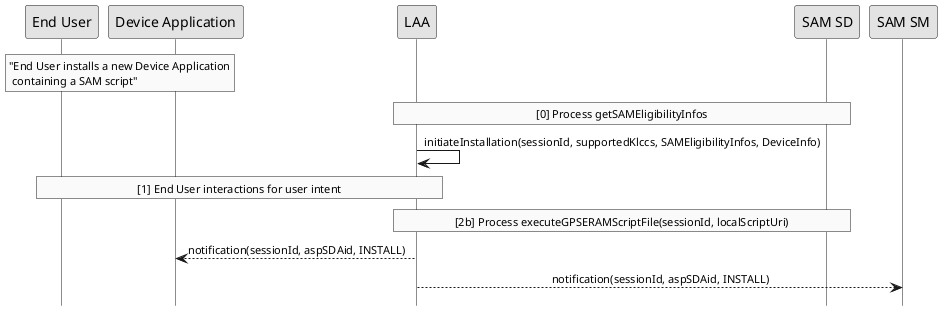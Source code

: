@startuml
 
hide footbox
skinparam sequenceMessageAlign center
skinparam sequenceArrowFontSize 11
skinparam noteFontSize 11
skinparam monochrome true
skinparam lifelinestrategy solid


rnote over "End User", "Device Application"
     "End User installs a new Device Application
      containing a SAM script"
end rnote

rnote over "LAA", "SAM SD"
     [0] Process getSAMEligibilityInfos
end rnote

"LAA" -> "LAA" : initiateInstallation(sessionId, supportedKlccs, SAMEligibilityInfos, DeviceInfo)

rnote over "LAA", "End User"
     [1] End User interactions for user intent
end rnote

rnote over "LAA", "SAM SD"
     [2b] Process executeGPSERAMScriptFile(sessionId, localScriptUri)
end rnote
 
LAA --> "Device Application" : notification(sessionId, aspSDAid, INSTALL)
 
LAA --> "SAM SM" : notification(sessionId, aspSDAid, INSTALL)
@enduml
